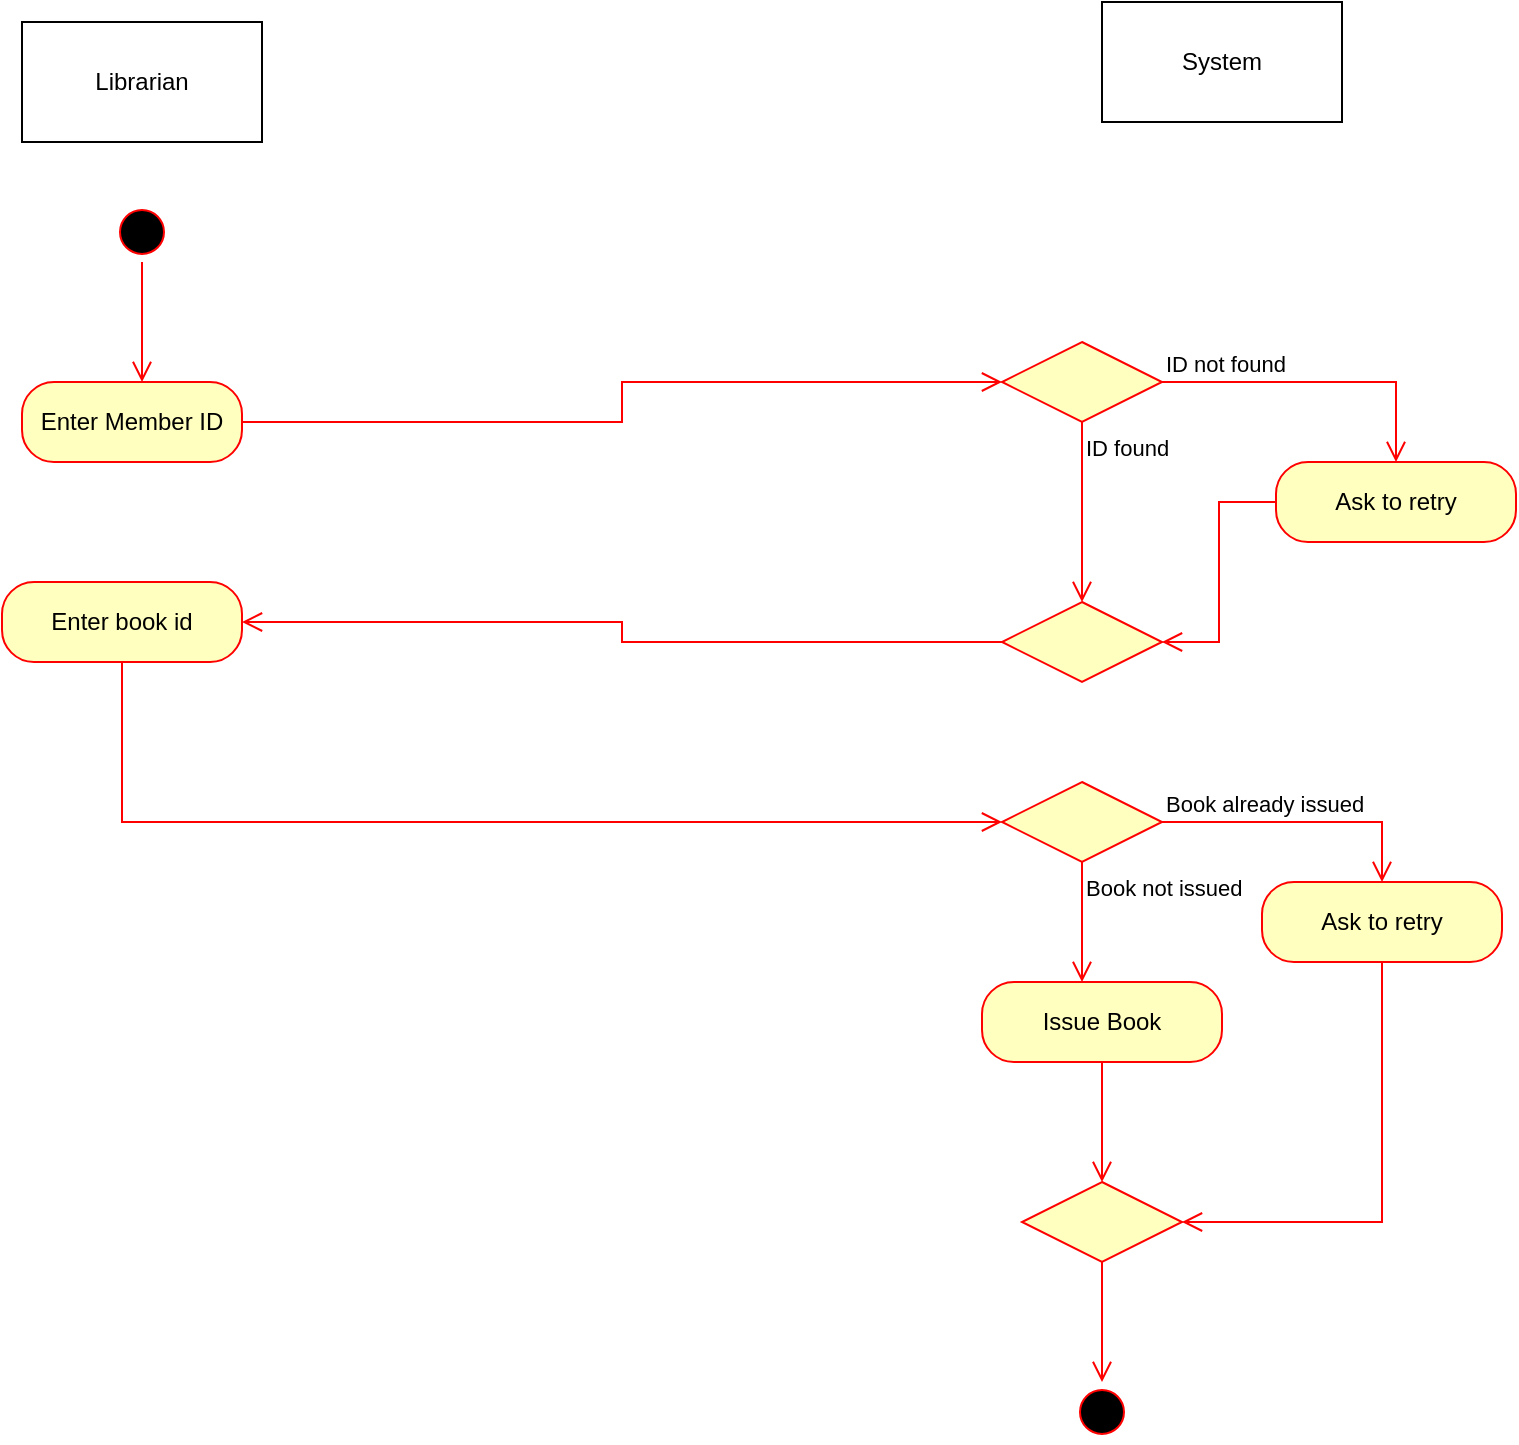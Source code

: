 <mxfile version="22.1.16" type="device">
  <diagram name="Page-1" id="jDlR-lXcBRkhxE4NvY-V">
    <mxGraphModel dx="869" dy="510" grid="1" gridSize="10" guides="1" tooltips="1" connect="1" arrows="1" fold="1" page="1" pageScale="1" pageWidth="827" pageHeight="1169" math="0" shadow="0">
      <root>
        <mxCell id="0" />
        <mxCell id="1" parent="0" />
        <mxCell id="W_GjZm-_6KJ4c90s2_C0-1" value="Librarian" style="rounded=0;whiteSpace=wrap;html=1;" vertex="1" parent="1">
          <mxGeometry x="80" y="30" width="120" height="60" as="geometry" />
        </mxCell>
        <mxCell id="W_GjZm-_6KJ4c90s2_C0-2" value="System" style="rounded=0;whiteSpace=wrap;html=1;" vertex="1" parent="1">
          <mxGeometry x="620" y="20" width="120" height="60" as="geometry" />
        </mxCell>
        <mxCell id="W_GjZm-_6KJ4c90s2_C0-3" value="" style="ellipse;html=1;shape=startState;fillColor=#000000;strokeColor=#ff0000;" vertex="1" parent="1">
          <mxGeometry x="125" y="120" width="30" height="30" as="geometry" />
        </mxCell>
        <mxCell id="W_GjZm-_6KJ4c90s2_C0-4" value="" style="edgeStyle=orthogonalEdgeStyle;html=1;verticalAlign=bottom;endArrow=open;endSize=8;strokeColor=#ff0000;rounded=0;" edge="1" source="W_GjZm-_6KJ4c90s2_C0-3" parent="1">
          <mxGeometry relative="1" as="geometry">
            <mxPoint x="140" y="210" as="targetPoint" />
          </mxGeometry>
        </mxCell>
        <mxCell id="W_GjZm-_6KJ4c90s2_C0-5" value="Enter Member ID" style="rounded=1;whiteSpace=wrap;html=1;arcSize=40;fontColor=#000000;fillColor=#ffffc0;strokeColor=#ff0000;" vertex="1" parent="1">
          <mxGeometry x="80" y="210" width="110" height="40" as="geometry" />
        </mxCell>
        <mxCell id="W_GjZm-_6KJ4c90s2_C0-9" value="" style="rhombus;whiteSpace=wrap;html=1;fontColor=#000000;fillColor=#ffffc0;strokeColor=#ff0000;" vertex="1" parent="1">
          <mxGeometry x="570" y="190" width="80" height="40" as="geometry" />
        </mxCell>
        <mxCell id="W_GjZm-_6KJ4c90s2_C0-10" value="ID not found" style="edgeStyle=orthogonalEdgeStyle;html=1;align=left;verticalAlign=bottom;endArrow=open;endSize=8;strokeColor=#ff0000;rounded=0;entryX=0.5;entryY=0;entryDx=0;entryDy=0;" edge="1" source="W_GjZm-_6KJ4c90s2_C0-9" parent="1" target="W_GjZm-_6KJ4c90s2_C0-16">
          <mxGeometry x="-1" relative="1" as="geometry">
            <mxPoint x="750" y="210" as="targetPoint" />
          </mxGeometry>
        </mxCell>
        <mxCell id="W_GjZm-_6KJ4c90s2_C0-11" value="ID found" style="edgeStyle=orthogonalEdgeStyle;html=1;align=left;verticalAlign=top;endArrow=open;endSize=8;strokeColor=#ff0000;rounded=0;entryX=0.5;entryY=0;entryDx=0;entryDy=0;" edge="1" source="W_GjZm-_6KJ4c90s2_C0-9" parent="1" target="W_GjZm-_6KJ4c90s2_C0-20">
          <mxGeometry x="-1" relative="1" as="geometry">
            <mxPoint x="610" y="290" as="targetPoint" />
            <mxPoint as="offset" />
          </mxGeometry>
        </mxCell>
        <mxCell id="W_GjZm-_6KJ4c90s2_C0-15" value="" style="edgeStyle=orthogonalEdgeStyle;html=1;verticalAlign=bottom;endArrow=open;endSize=8;strokeColor=#ff0000;rounded=0;entryX=0;entryY=0.5;entryDx=0;entryDy=0;exitX=1;exitY=0.5;exitDx=0;exitDy=0;" edge="1" source="W_GjZm-_6KJ4c90s2_C0-5" parent="1" target="W_GjZm-_6KJ4c90s2_C0-9">
          <mxGeometry relative="1" as="geometry">
            <mxPoint x="134.5" y="310" as="targetPoint" />
            <mxPoint x="134.5" y="250" as="sourcePoint" />
          </mxGeometry>
        </mxCell>
        <mxCell id="W_GjZm-_6KJ4c90s2_C0-16" value="Ask to retry" style="rounded=1;whiteSpace=wrap;html=1;arcSize=40;fontColor=#000000;fillColor=#ffffc0;strokeColor=#ff0000;" vertex="1" parent="1">
          <mxGeometry x="707" y="250" width="120" height="40" as="geometry" />
        </mxCell>
        <mxCell id="W_GjZm-_6KJ4c90s2_C0-17" value="" style="edgeStyle=orthogonalEdgeStyle;html=1;verticalAlign=bottom;endArrow=open;endSize=8;strokeColor=#ff0000;rounded=0;entryX=1;entryY=0.5;entryDx=0;entryDy=0;" edge="1" source="W_GjZm-_6KJ4c90s2_C0-16" parent="1" target="W_GjZm-_6KJ4c90s2_C0-20">
          <mxGeometry relative="1" as="geometry">
            <mxPoint x="767" y="350" as="targetPoint" />
          </mxGeometry>
        </mxCell>
        <mxCell id="W_GjZm-_6KJ4c90s2_C0-20" value="" style="rhombus;whiteSpace=wrap;html=1;fontColor=#000000;fillColor=#ffffc0;strokeColor=#ff0000;" vertex="1" parent="1">
          <mxGeometry x="570" y="320" width="80" height="40" as="geometry" />
        </mxCell>
        <mxCell id="W_GjZm-_6KJ4c90s2_C0-22" value="" style="edgeStyle=orthogonalEdgeStyle;html=1;align=left;verticalAlign=top;endArrow=open;endSize=8;strokeColor=#ff0000;rounded=0;entryX=1;entryY=0.5;entryDx=0;entryDy=0;" edge="1" source="W_GjZm-_6KJ4c90s2_C0-20" parent="1" target="W_GjZm-_6KJ4c90s2_C0-23">
          <mxGeometry x="-1" relative="1" as="geometry">
            <mxPoint x="340" y="340" as="targetPoint" />
          </mxGeometry>
        </mxCell>
        <mxCell id="W_GjZm-_6KJ4c90s2_C0-23" value="Enter book id" style="rounded=1;whiteSpace=wrap;html=1;arcSize=40;fontColor=#000000;fillColor=#ffffc0;strokeColor=#ff0000;" vertex="1" parent="1">
          <mxGeometry x="70" y="310" width="120" height="40" as="geometry" />
        </mxCell>
        <mxCell id="W_GjZm-_6KJ4c90s2_C0-24" value="" style="edgeStyle=orthogonalEdgeStyle;html=1;verticalAlign=bottom;endArrow=open;endSize=8;strokeColor=#ff0000;rounded=0;entryX=0;entryY=0.5;entryDx=0;entryDy=0;" edge="1" source="W_GjZm-_6KJ4c90s2_C0-23" parent="1" target="W_GjZm-_6KJ4c90s2_C0-25">
          <mxGeometry relative="1" as="geometry">
            <mxPoint x="340" y="470" as="targetPoint" />
            <Array as="points">
              <mxPoint x="130" y="430" />
            </Array>
          </mxGeometry>
        </mxCell>
        <mxCell id="W_GjZm-_6KJ4c90s2_C0-25" value="" style="rhombus;whiteSpace=wrap;html=1;fontColor=#000000;fillColor=#ffffc0;strokeColor=#ff0000;" vertex="1" parent="1">
          <mxGeometry x="570" y="410" width="80" height="40" as="geometry" />
        </mxCell>
        <mxCell id="W_GjZm-_6KJ4c90s2_C0-26" value="Book already issued" style="edgeStyle=orthogonalEdgeStyle;html=1;align=left;verticalAlign=bottom;endArrow=open;endSize=8;strokeColor=#ff0000;rounded=0;entryX=0.5;entryY=0;entryDx=0;entryDy=0;" edge="1" source="W_GjZm-_6KJ4c90s2_C0-25" parent="1" target="W_GjZm-_6KJ4c90s2_C0-33">
          <mxGeometry x="-1" relative="1" as="geometry">
            <mxPoint x="750" y="430" as="targetPoint" />
          </mxGeometry>
        </mxCell>
        <mxCell id="W_GjZm-_6KJ4c90s2_C0-27" value="Book not issued" style="edgeStyle=orthogonalEdgeStyle;html=1;align=left;verticalAlign=top;endArrow=open;endSize=8;strokeColor=#ff0000;rounded=0;" edge="1" source="W_GjZm-_6KJ4c90s2_C0-25" parent="1">
          <mxGeometry x="-1" relative="1" as="geometry">
            <mxPoint x="610" y="510" as="targetPoint" />
          </mxGeometry>
        </mxCell>
        <mxCell id="W_GjZm-_6KJ4c90s2_C0-28" value="" style="rhombus;whiteSpace=wrap;html=1;fontColor=#000000;fillColor=#ffffc0;strokeColor=#ff0000;" vertex="1" parent="1">
          <mxGeometry x="580" y="610" width="80" height="40" as="geometry" />
        </mxCell>
        <mxCell id="W_GjZm-_6KJ4c90s2_C0-30" value="" style="edgeStyle=orthogonalEdgeStyle;html=1;align=left;verticalAlign=top;endArrow=open;endSize=8;strokeColor=#ff0000;rounded=0;" edge="1" source="W_GjZm-_6KJ4c90s2_C0-28" parent="1">
          <mxGeometry x="-1" relative="1" as="geometry">
            <mxPoint x="620" y="710" as="targetPoint" />
          </mxGeometry>
        </mxCell>
        <mxCell id="W_GjZm-_6KJ4c90s2_C0-31" value="Issue Book" style="rounded=1;whiteSpace=wrap;html=1;arcSize=40;fontColor=#000000;fillColor=#ffffc0;strokeColor=#ff0000;" vertex="1" parent="1">
          <mxGeometry x="560" y="510" width="120" height="40" as="geometry" />
        </mxCell>
        <mxCell id="W_GjZm-_6KJ4c90s2_C0-32" value="" style="edgeStyle=orthogonalEdgeStyle;html=1;verticalAlign=bottom;endArrow=open;endSize=8;strokeColor=#ff0000;rounded=0;" edge="1" source="W_GjZm-_6KJ4c90s2_C0-31" parent="1">
          <mxGeometry relative="1" as="geometry">
            <mxPoint x="620" y="610" as="targetPoint" />
          </mxGeometry>
        </mxCell>
        <mxCell id="W_GjZm-_6KJ4c90s2_C0-33" value="Ask to retry" style="rounded=1;whiteSpace=wrap;html=1;arcSize=40;fontColor=#000000;fillColor=#ffffc0;strokeColor=#ff0000;" vertex="1" parent="1">
          <mxGeometry x="700" y="460" width="120" height="40" as="geometry" />
        </mxCell>
        <mxCell id="W_GjZm-_6KJ4c90s2_C0-34" value="" style="edgeStyle=orthogonalEdgeStyle;html=1;verticalAlign=bottom;endArrow=open;endSize=8;strokeColor=#ff0000;rounded=0;entryX=1;entryY=0.5;entryDx=0;entryDy=0;" edge="1" source="W_GjZm-_6KJ4c90s2_C0-33" parent="1" target="W_GjZm-_6KJ4c90s2_C0-28">
          <mxGeometry relative="1" as="geometry">
            <mxPoint x="760" y="640" as="targetPoint" />
            <Array as="points">
              <mxPoint x="760" y="630" />
            </Array>
          </mxGeometry>
        </mxCell>
        <mxCell id="W_GjZm-_6KJ4c90s2_C0-35" value="" style="ellipse;html=1;shape=startState;fillColor=#000000;strokeColor=#ff0000;" vertex="1" parent="1">
          <mxGeometry x="605" y="710" width="30" height="30" as="geometry" />
        </mxCell>
      </root>
    </mxGraphModel>
  </diagram>
</mxfile>
